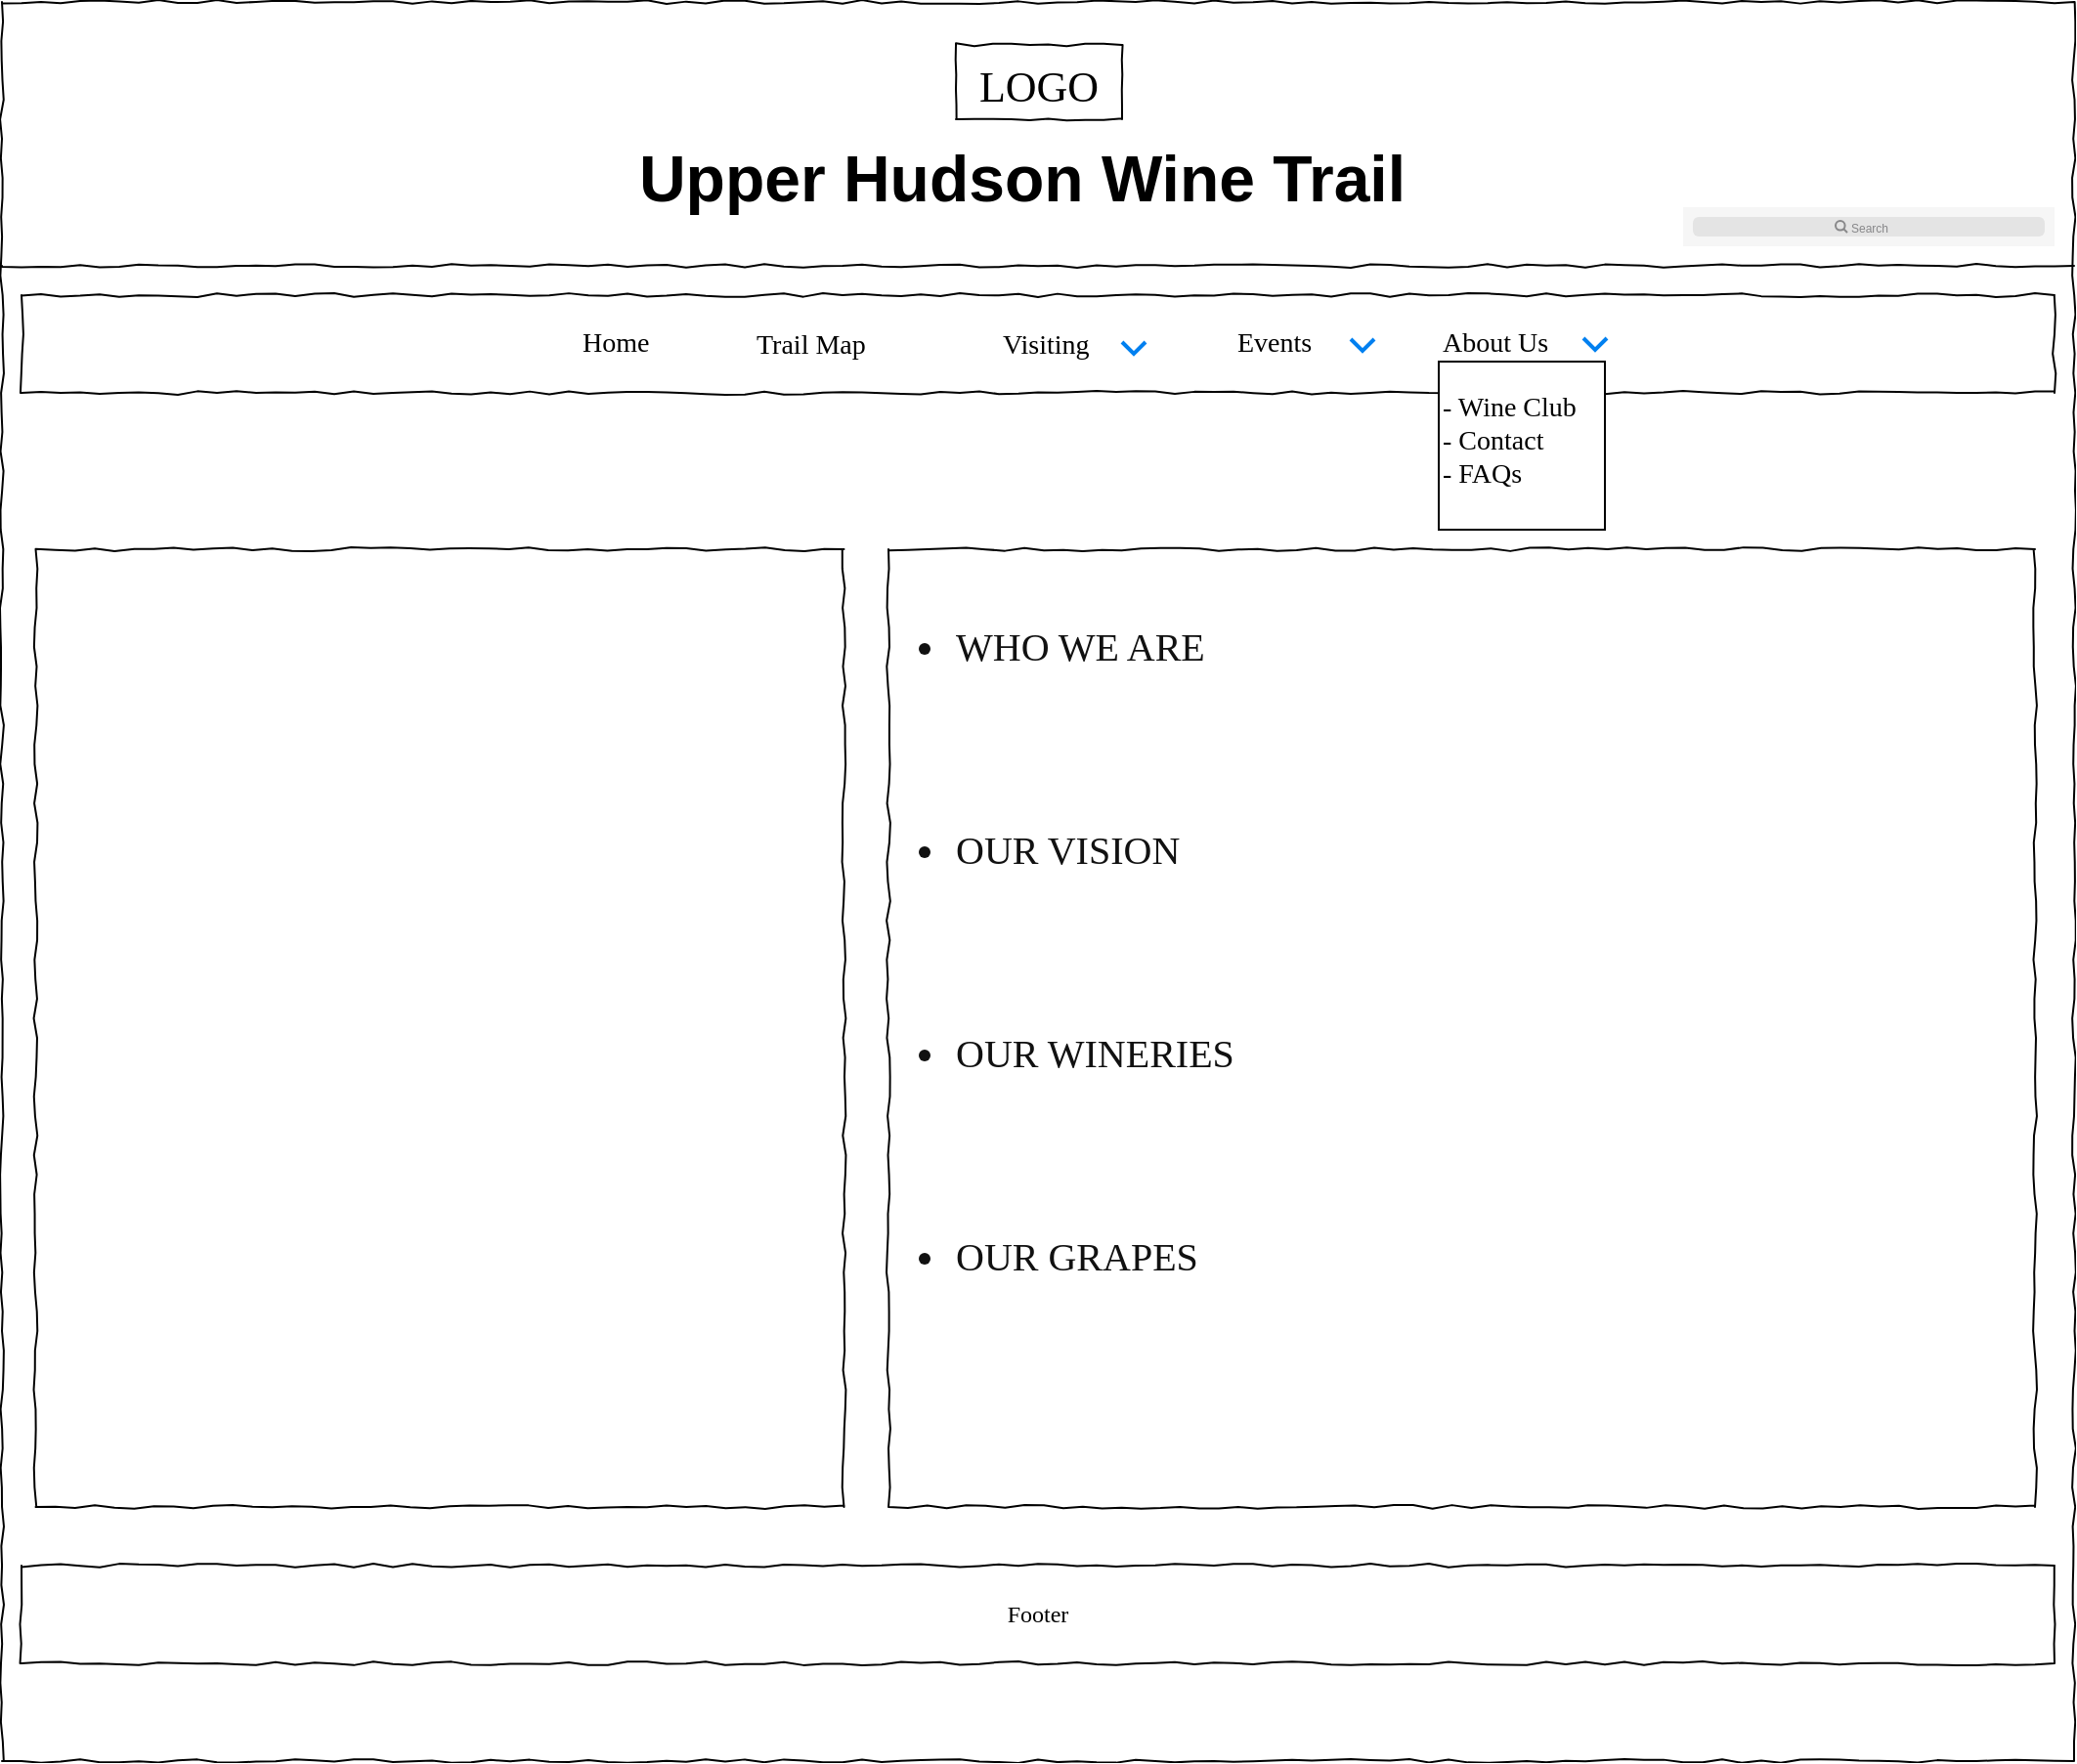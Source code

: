 <mxfile version="13.6.3" type="device"><diagram name="Page-1" id="03018318-947c-dd8e-b7a3-06fadd420f32"><mxGraphModel dx="1422" dy="674" grid="1" gridSize="10" guides="1" tooltips="1" connect="1" arrows="1" fold="1" page="1" pageScale="1" pageWidth="1100" pageHeight="850" background="#ffffff" math="0" shadow="0"><root><mxCell id="0"/><mxCell id="1" parent="0"/><mxCell id="677b7b8949515195-1" value="" style="whiteSpace=wrap;html=1;rounded=0;shadow=0;labelBackgroundColor=none;strokeColor=#000000;strokeWidth=1;fillColor=none;fontFamily=Verdana;fontSize=12;fontColor=#000000;align=center;comic=1;" parent="1" vertex="1"><mxGeometry x="20" y="10" width="1060" height="900" as="geometry"/></mxCell><mxCell id="677b7b8949515195-2" value="&lt;font style=&quot;font-size: 22px&quot;&gt;LOGO&lt;/font&gt;" style="whiteSpace=wrap;html=1;rounded=0;shadow=0;labelBackgroundColor=none;strokeWidth=1;fontFamily=Verdana;fontSize=28;align=center;comic=1;" parent="1" vertex="1"><mxGeometry x="508" y="32" width="85" height="38" as="geometry"/></mxCell><mxCell id="677b7b8949515195-9" value="" style="line;strokeWidth=1;html=1;rounded=0;shadow=0;labelBackgroundColor=none;fillColor=none;fontFamily=Verdana;fontSize=14;fontColor=#000000;align=center;comic=1;" parent="1" vertex="1"><mxGeometry x="20" y="140" width="1060" height="10" as="geometry"/></mxCell><mxCell id="677b7b8949515195-10" value="" style="whiteSpace=wrap;html=1;rounded=0;shadow=0;labelBackgroundColor=none;strokeWidth=1;fillColor=none;fontFamily=Verdana;fontSize=12;align=center;comic=1;" parent="1" vertex="1"><mxGeometry x="30" y="160" width="1040" height="50" as="geometry"/></mxCell><mxCell id="677b7b8949515195-11" value="Home" style="text;html=1;points=[];align=left;verticalAlign=top;spacingTop=-4;fontSize=14;fontFamily=Verdana" parent="1" vertex="1"><mxGeometry x="315" y="174" width="60" height="20" as="geometry"/></mxCell><mxCell id="677b7b8949515195-12" value="Trail Map" style="text;html=1;points=[];align=left;verticalAlign=top;spacingTop=-4;fontSize=14;fontFamily=Verdana" parent="1" vertex="1"><mxGeometry x="404" y="174.5" width="60" height="19" as="geometry"/></mxCell><mxCell id="x5q5EDNmhLwT_21sWx4b-1" value="" style="shape=image;html=1;verticalAlign=top;verticalLabelPosition=bottom;labelBackgroundColor=#ffffff;imageAspect=0;aspect=fixed;image=https://cdn3.iconfinder.com/data/icons/wpzoom-developer-icon-set/500/01-128.png" parent="1" vertex="1"><mxGeometry x="880" y="818" width="34" height="34" as="geometry"/></mxCell><mxCell id="x5q5EDNmhLwT_21sWx4b-2" value="" style="shape=image;html=1;verticalAlign=top;verticalLabelPosition=bottom;labelBackgroundColor=#ffffff;imageAspect=0;aspect=fixed;image=https://cdn3.iconfinder.com/data/icons/picons-social/57/38-instagram-128.png" parent="1" vertex="1"><mxGeometry x="928" y="819" width="33" height="33" as="geometry"/></mxCell><mxCell id="x5q5EDNmhLwT_21sWx4b-3" value="Events" style="text;html=1;points=[];align=left;verticalAlign=top;spacingTop=-4;fontSize=14;fontFamily=Verdana" parent="1" vertex="1"><mxGeometry x="650" y="174" width="60" height="20" as="geometry"/></mxCell><mxCell id="x5q5EDNmhLwT_21sWx4b-4" value="About Us" style="text;html=1;points=[];align=left;verticalAlign=top;spacingTop=-4;fontSize=14;fontFamily=Verdana" parent="1" vertex="1"><mxGeometry x="755" y="174" width="60" height="20" as="geometry"/></mxCell><mxCell id="x5q5EDNmhLwT_21sWx4b-7" value="" style="whiteSpace=wrap;html=1;rounded=0;shadow=0;labelBackgroundColor=none;strokeWidth=1;fillColor=none;fontFamily=Verdana;fontSize=12;align=center;comic=1;" parent="1" vertex="1"><mxGeometry x="37.25" y="290" width="413.5" height="490" as="geometry"/></mxCell><mxCell id="x5q5EDNmhLwT_21sWx4b-41" value="Footer" style="whiteSpace=wrap;html=1;rounded=0;shadow=0;labelBackgroundColor=none;strokeWidth=1;fillColor=none;fontFamily=Verdana;fontSize=12;align=center;comic=1;" parent="1" vertex="1"><mxGeometry x="30" y="810" width="1040" height="50" as="geometry"/></mxCell><mxCell id="Dj7FDUDoyI19KXcojeiz-5" value="" style="html=1;verticalLabelPosition=bottom;labelBackgroundColor=#ffffff;verticalAlign=top;shadow=0;dashed=0;strokeWidth=2;shape=mxgraph.ios7.misc.down;strokeColor=#0080f0;" parent="1" vertex="1"><mxGeometry x="829" y="182" width="12" height="6" as="geometry"/></mxCell><mxCell id="C7T5lcY4Xh3fgn_umm_E-2" value="" style="html=1;verticalLabelPosition=bottom;labelBackgroundColor=#ffffff;verticalAlign=top;shadow=0;dashed=0;strokeWidth=2;shape=mxgraph.ios7.misc.down;strokeColor=#0080f0;" vertex="1" parent="1"><mxGeometry x="710" y="182.5" width="12" height="6" as="geometry"/></mxCell><mxCell id="C7T5lcY4Xh3fgn_umm_E-3" value="Visiting" style="text;html=1;points=[];align=left;verticalAlign=top;spacingTop=-4;fontSize=14;fontFamily=Verdana" vertex="1" parent="1"><mxGeometry x="530" y="174.5" width="60" height="19" as="geometry"/></mxCell><mxCell id="C7T5lcY4Xh3fgn_umm_E-4" value="" style="html=1;verticalLabelPosition=bottom;labelBackgroundColor=#ffffff;verticalAlign=top;shadow=0;dashed=0;strokeWidth=2;shape=mxgraph.ios7.misc.down;strokeColor=#0080f0;" vertex="1" parent="1"><mxGeometry x="593" y="184" width="12" height="6" as="geometry"/></mxCell><mxCell id="C7T5lcY4Xh3fgn_umm_E-77" value="" style="shape=image;html=1;verticalAlign=top;verticalLabelPosition=bottom;labelBackgroundColor=#ffffff;imageAspect=0;aspect=fixed;image=https://cdn1.iconfinder.com/data/icons/social-black-buttons/512/youtube_v2-128.png" vertex="1" parent="1"><mxGeometry x="978" y="820.5" width="30" height="30" as="geometry"/></mxCell><mxCell id="C7T5lcY4Xh3fgn_umm_E-88" value="" style="shape=rect;fillColor=#F6F6F6;strokeColor=none;" vertex="1" parent="1"><mxGeometry x="880" y="115" width="190" height="20" as="geometry"/></mxCell><mxCell id="C7T5lcY4Xh3fgn_umm_E-89" value="" style="html=1;strokeWidth=1;shadow=0;dashed=0;shape=mxgraph.ios7ui.marginRect;rx=3;ry=3;rectMargin=5;fillColor=#E4E4E4;strokeColor=none;" vertex="1" parent="C7T5lcY4Xh3fgn_umm_E-88"><mxGeometry width="190" height="20" as="geometry"/></mxCell><mxCell id="C7T5lcY4Xh3fgn_umm_E-90" value="Search" style="shape=mxgraph.ios7.icons.looking_glass;strokeColor=#878789;fillColor=none;fontColor=#878789;labelPosition=right;verticalLabelPosition=middle;align=left;verticalAlign=middle;fontSize=6;fontStyle=0;spacingTop=2;" vertex="1" parent="C7T5lcY4Xh3fgn_umm_E-88"><mxGeometry x="0.5" y="0.5" width="6" height="6" relative="1" as="geometry"><mxPoint x="-17" y="-3" as="offset"/></mxGeometry></mxCell><mxCell id="C7T5lcY4Xh3fgn_umm_E-91" value="&lt;b style=&quot;font-size: 33px&quot;&gt;&lt;font style=&quot;font-size: 33px&quot;&gt;Upper Hudson Wine Trail&lt;/font&gt;&lt;/b&gt;" style="text;html=1;strokeColor=none;fillColor=none;align=center;verticalAlign=middle;whiteSpace=wrap;rounded=0;fontSize=33;" vertex="1" parent="1"><mxGeometry x="258" y="90" width="568" height="20" as="geometry"/></mxCell><mxCell id="C7T5lcY4Xh3fgn_umm_E-105" value="" style="rounded=0;whiteSpace=wrap;html=1;fontSize=33;" vertex="1" parent="1"><mxGeometry x="755" y="194" width="85" height="86" as="geometry"/></mxCell><mxCell id="C7T5lcY4Xh3fgn_umm_E-94" value="- Wine Club&lt;br&gt;- Contact&lt;br&gt;- FAQs" style="text;html=1;points=[];align=left;verticalAlign=top;spacingTop=-4;fontSize=14;fontFamily=Verdana" vertex="1" parent="1"><mxGeometry x="755" y="207" width="60" height="60" as="geometry"/></mxCell><mxCell id="C7T5lcY4Xh3fgn_umm_E-107" value="" style="shape=image;html=1;verticalAlign=top;verticalLabelPosition=bottom;labelBackgroundColor=#ffffff;imageAspect=0;aspect=fixed;image=https://cdn1.iconfinder.com/data/icons/common-version-3-0/1024/gallery-128.png;fontSize=33;" vertex="1" parent="1"><mxGeometry x="170" y="310" width="128" height="128" as="geometry"/></mxCell><mxCell id="C7T5lcY4Xh3fgn_umm_E-108" value="&lt;ul style=&quot;box-sizing: inherit ; padding: 0px 0px 0px 32px ; margin: 0px 0px 32px ; font-family: &amp;#34;source serif pro&amp;#34; , &amp;#34;baskerville old face&amp;#34; , &amp;#34;garamond&amp;#34; , &amp;#34;times new roman&amp;#34; , serif ; word-break: break-word ; overflow-wrap: break-word ; color: rgb(17 , 17 , 17) ; font-size: 20px ; background-color: rgb(255 , 255 , 255)&quot;&gt;&lt;li style=&quot;box-sizing: inherit ; padding: 0px ; margin: 0px ; word-break: break-word ; overflow-wrap: break-word&quot;&gt;WHO WE ARE&lt;/li&gt;&lt;/ul&gt;&lt;font color=&quot;#111111&quot; face=&quot;source serif pro, baskerville old face, garamond, times new roman, serif&quot;&gt;&lt;span style=&quot;font-size: 20px&quot;&gt;&lt;br&gt;&lt;br&gt;&lt;/span&gt;&lt;/font&gt;&lt;ul style=&quot;box-sizing: inherit ; padding: 0px 0px 0px 32px ; margin: 0px 0px 32px ; font-family: &amp;#34;source serif pro&amp;#34; , &amp;#34;baskerville old face&amp;#34; , &amp;#34;garamond&amp;#34; , &amp;#34;times new roman&amp;#34; , serif ; word-break: break-word ; overflow-wrap: break-word ; color: rgb(17 , 17 , 17) ; font-size: 20px ; background-color: rgb(255 , 255 , 255)&quot;&gt;&lt;li style=&quot;box-sizing: inherit ; padding: 0px ; margin: 0px ; word-break: break-word ; overflow-wrap: break-word&quot;&gt;OUR VISION&lt;/li&gt;&lt;/ul&gt;&lt;font color=&quot;#111111&quot; face=&quot;source serif pro, baskerville old face, garamond, times new roman, serif&quot;&gt;&lt;span style=&quot;font-size: 20px&quot;&gt;&lt;br&gt;&lt;br&gt;&lt;/span&gt;&lt;/font&gt;&lt;ul style=&quot;box-sizing: inherit ; padding: 0px 0px 0px 32px ; margin: 0px 0px 32px ; font-family: &amp;#34;source serif pro&amp;#34; , &amp;#34;baskerville old face&amp;#34; , &amp;#34;garamond&amp;#34; , &amp;#34;times new roman&amp;#34; , serif ; word-break: break-word ; overflow-wrap: break-word ; color: rgb(17 , 17 , 17) ; font-size: 20px ; background-color: rgb(255 , 255 , 255)&quot;&gt;&lt;li style=&quot;box-sizing: inherit ; padding: 0px ; margin: 0px ; word-break: break-word ; overflow-wrap: break-word&quot;&gt;OUR WINERIES&lt;/li&gt;&lt;/ul&gt;&lt;font color=&quot;#111111&quot; face=&quot;source serif pro, baskerville old face, garamond, times new roman, serif&quot;&gt;&lt;span style=&quot;font-size: 20px&quot;&gt;&lt;br&gt;&lt;br&gt;&lt;/span&gt;&lt;/font&gt;&lt;ul style=&quot;box-sizing: inherit ; padding: 0px 0px 0px 32px ; margin: 0px 0px 32px ; font-family: &amp;#34;source serif pro&amp;#34; , &amp;#34;baskerville old face&amp;#34; , &amp;#34;garamond&amp;#34; , &amp;#34;times new roman&amp;#34; , serif ; word-break: break-word ; overflow-wrap: break-word ; color: rgb(17 , 17 , 17) ; font-size: 20px ; background-color: rgb(255 , 255 , 255)&quot;&gt;&lt;li style=&quot;box-sizing: inherit ; padding: 0px ; margin: 0px ; word-break: break-word ; overflow-wrap: break-word&quot;&gt;OUR GRAPES&lt;/li&gt;&lt;/ul&gt;&lt;div&gt;&lt;font color=&quot;#111111&quot; face=&quot;source serif pro, baskerville old face, garamond, times new roman, serif&quot;&gt;&lt;span style=&quot;font-size: 20px&quot;&gt;&lt;br&gt;&lt;/span&gt;&lt;/font&gt;&lt;/div&gt;&lt;div&gt;&lt;font color=&quot;#111111&quot; face=&quot;source serif pro, baskerville old face, garamond, times new roman, serif&quot;&gt;&lt;span style=&quot;font-size: 20px&quot;&gt;&lt;br&gt;&lt;/span&gt;&lt;/font&gt;&lt;/div&gt;" style="whiteSpace=wrap;html=1;rounded=0;shadow=0;labelBackgroundColor=none;strokeWidth=1;fillColor=none;fontFamily=Verdana;fontSize=12;align=left;comic=1;" vertex="1" parent="1"><mxGeometry x="473.5" y="290" width="586.5" height="490" as="geometry"/></mxCell><mxCell id="C7T5lcY4Xh3fgn_umm_E-112" value="" style="shape=image;html=1;verticalAlign=top;verticalLabelPosition=bottom;labelBackgroundColor=#ffffff;imageAspect=0;aspect=fixed;image=https://cdn1.iconfinder.com/data/icons/common-version-3-0/1024/gallery-128.png;fontSize=33;" vertex="1" parent="1"><mxGeometry x="170" y="440" width="128" height="128" as="geometry"/></mxCell><mxCell id="C7T5lcY4Xh3fgn_umm_E-113" value="" style="shape=image;html=1;verticalAlign=top;verticalLabelPosition=bottom;labelBackgroundColor=#ffffff;imageAspect=0;aspect=fixed;image=https://cdn1.iconfinder.com/data/icons/common-version-3-0/1024/gallery-128.png;fontSize=33;" vertex="1" parent="1"><mxGeometry x="170" y="580" width="128" height="128" as="geometry"/></mxCell></root></mxGraphModel></diagram></mxfile>